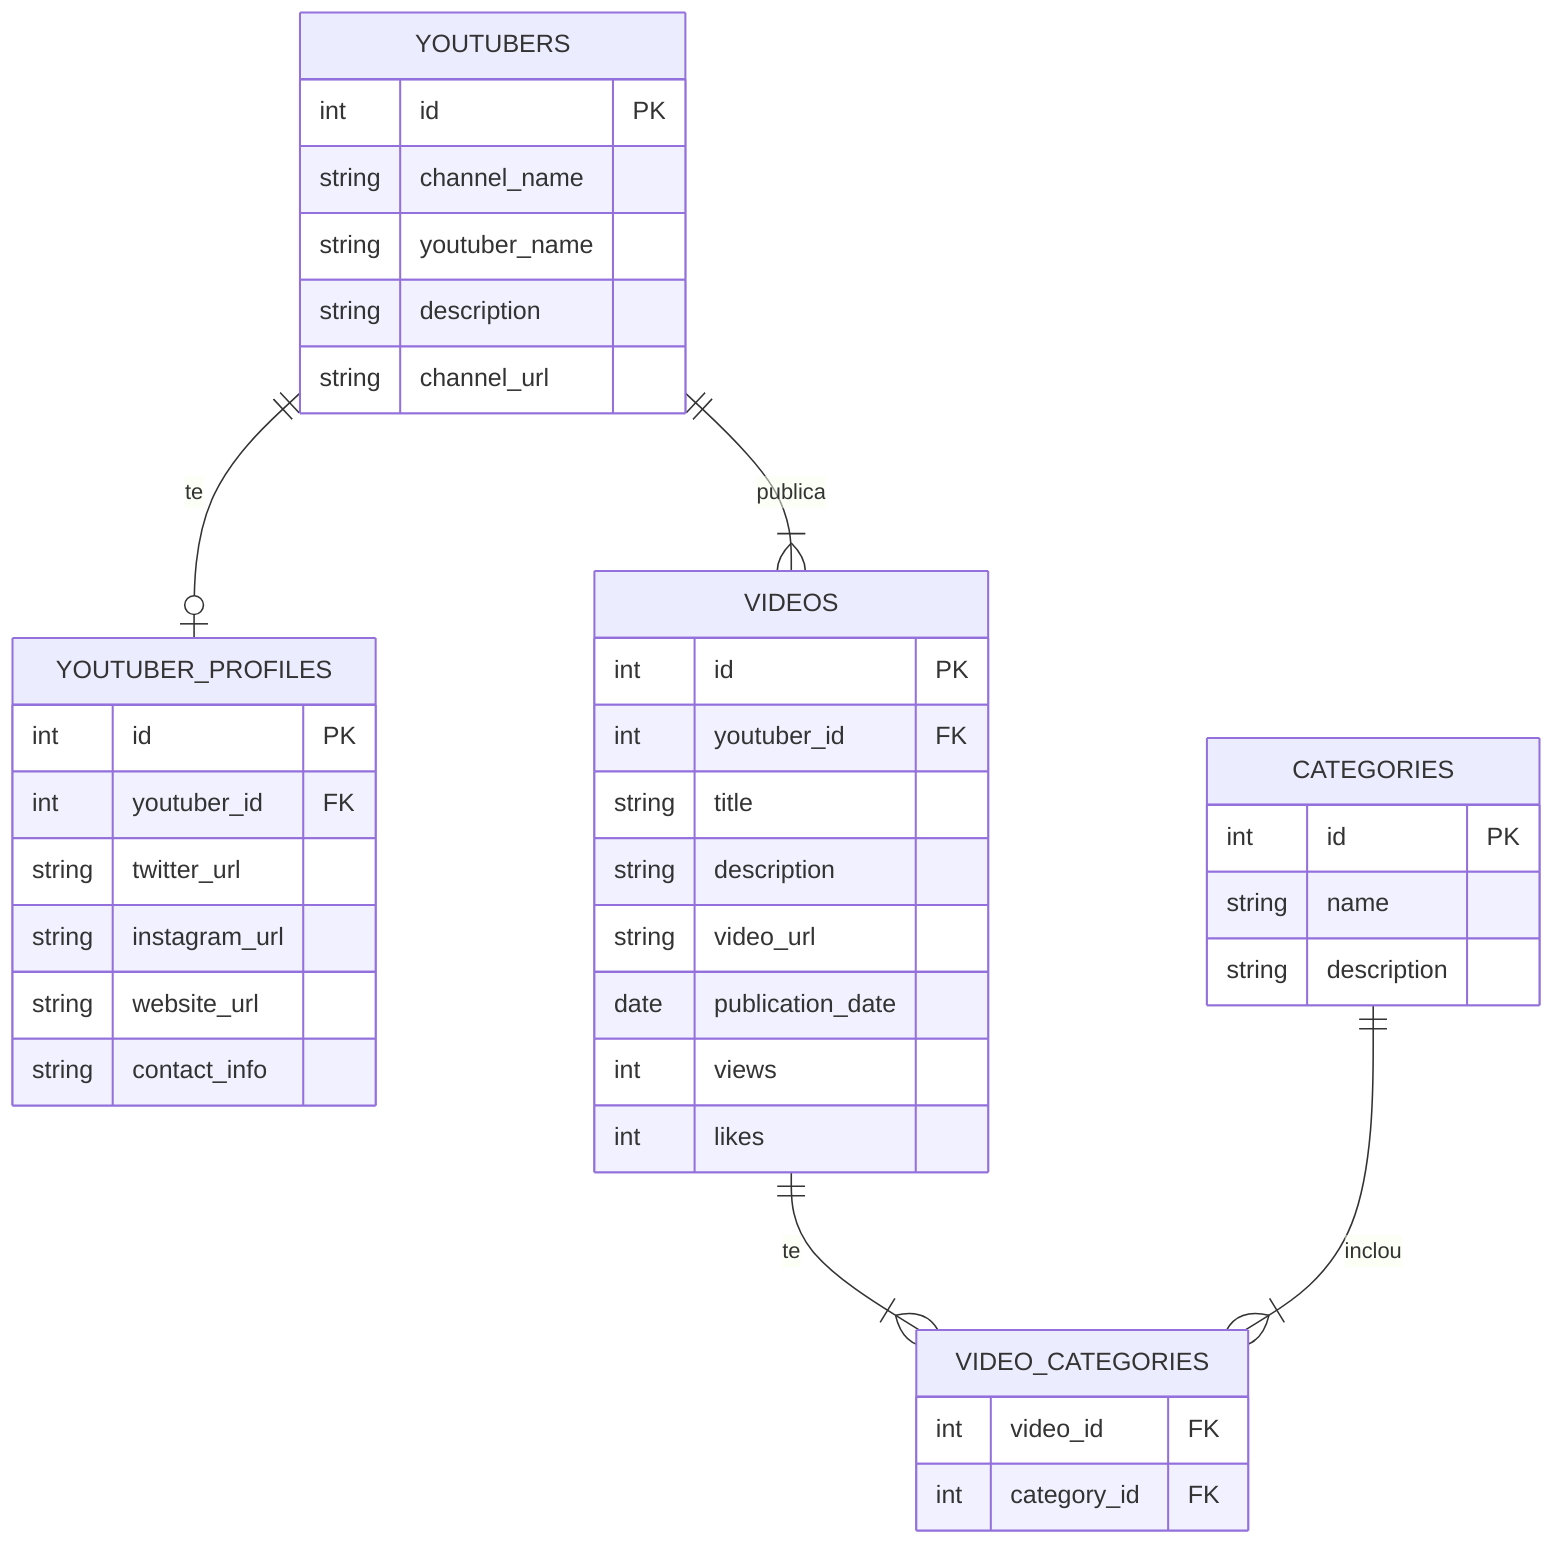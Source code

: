 erDiagram
    YOUTUBERS ||--o| YOUTUBER_PROFILES : te
    YOUTUBERS ||--|{ VIDEOS : publica
    
    VIDEOS ||--|{ VIDEO_CATEGORIES : te
    CATEGORIES ||--|{ VIDEO_CATEGORIES : inclou
    
    YOUTUBERS {
        int id PK
        string channel_name
        string youtuber_name
        string description
        string channel_url
    }
    
    YOUTUBER_PROFILES {
        int id PK
        int youtuber_id FK
        string twitter_url
        string instagram_url
        string website_url
        string contact_info
    }
    
    VIDEOS {
        int id PK
        int youtuber_id FK
        string title
        string description
        string video_url
        date publication_date
        int views
        int likes
    }
    
    CATEGORIES {
        int id PK
        string name
        string description
    }
    
    VIDEO_CATEGORIES {
        int video_id FK
        int category_id FK
    }